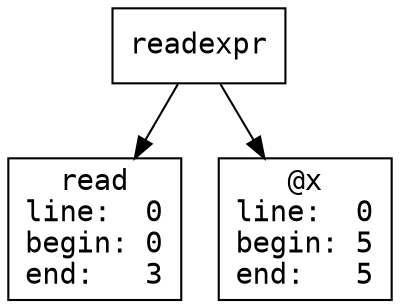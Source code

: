 digraph "parser"
{                                                              
  node [fontname = courier, shape = box, colorscheme = paired6]
  edge [fontname = courier]                                    
 2 [label="readexpr" ]
 2 -> 1
 1 [label="read\nline:  0\nbegin: 0\nend:   3" ]
 2 -> 0
 0 [label="@x\nline:  0\nbegin: 5\nend:   5" ]
}
